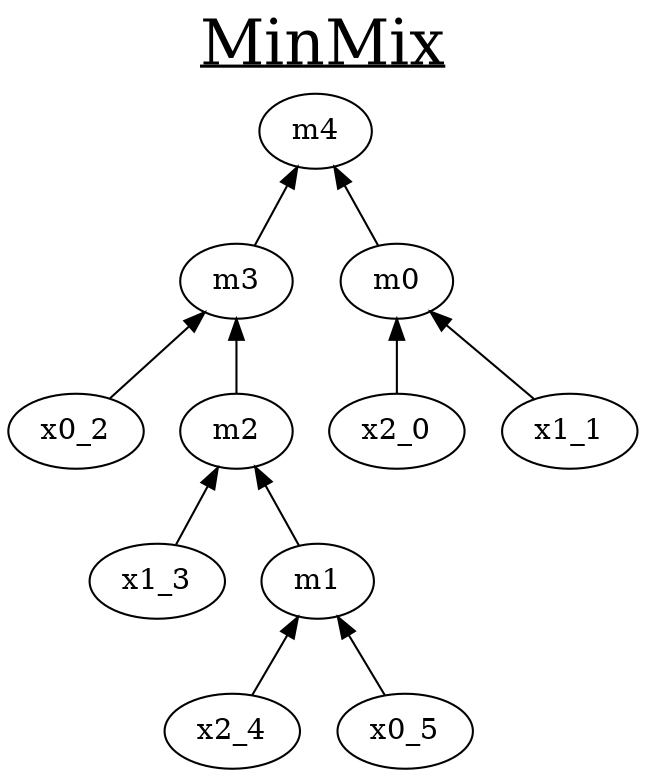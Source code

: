 digraph minmix{
rankdir = BT;
 size="8,10.5";
 graph [label= <<u>MinMix</u>> , labelloc=t, fontsize=30];
m0 -> m4 ;
m3 -> m4;
x2_0 -> m0 ;
x1_1 -> m0;
x0_2 -> m3 ;
m2 -> m3;
x1_3 -> m2 ;
m1 -> m2;
x2_4 -> m1 ;
x0_5 -> m1;
}